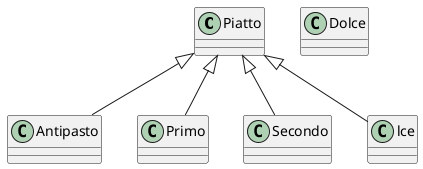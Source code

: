 @startuml es 8

class Piatto{

}

class Antipasto{

}

class Primo{
    
}

class Secondo{
    
}

class Dolce{
    
}
Piatto<|--Antipasto
Piatto<|--Primo
Piatto<|--Secondo
Piatto<|--Dolce
@enduml